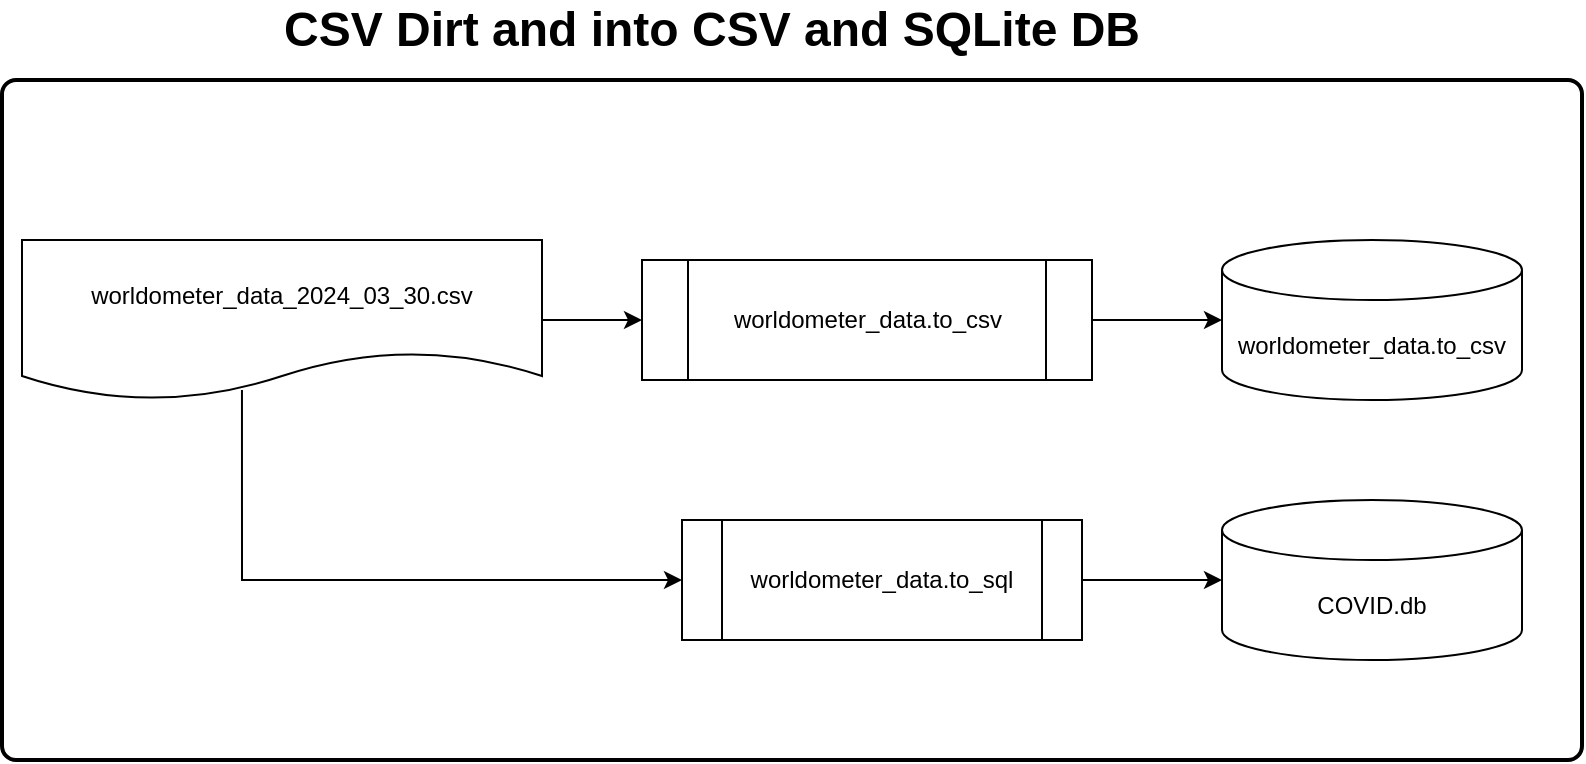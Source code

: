 <mxfile version="24.2.2" type="github" pages="2">
  <diagram name="CSV Dirt and into CSV and SQLite DB" id="AW_H_GtnJ6_vbwVo9-qZ">
    <mxGraphModel dx="2154" dy="998" grid="1" gridSize="10" guides="1" tooltips="1" connect="1" arrows="1" fold="1" page="1" pageScale="1" pageWidth="850" pageHeight="1100" math="0" shadow="0">
      <root>
        <mxCell id="0" />
        <mxCell id="1" parent="0" />
        <UserObject label="" id="Pv2zGZAQqOllGv32fEoh-6">
          <mxCell style="rounded=1;whiteSpace=wrap;html=1;absoluteArcSize=1;arcSize=14;strokeWidth=2;" vertex="1" parent="1">
            <mxGeometry x="20" y="280" width="790" height="340" as="geometry" />
          </mxCell>
        </UserObject>
        <mxCell id="Pv2zGZAQqOllGv32fEoh-4" style="edgeStyle=orthogonalEdgeStyle;rounded=0;orthogonalLoop=1;jettySize=auto;html=1;entryX=0;entryY=0.5;entryDx=0;entryDy=0;" edge="1" parent="1" source="Pv2zGZAQqOllGv32fEoh-1" target="Pv2zGZAQqOllGv32fEoh-2">
          <mxGeometry relative="1" as="geometry" />
        </mxCell>
        <mxCell id="s5KdsTl6v5uL7ldmR7hH-5" style="edgeStyle=orthogonalEdgeStyle;rounded=0;orthogonalLoop=1;jettySize=auto;html=1;entryX=0;entryY=0.5;entryDx=0;entryDy=0;exitX=0.423;exitY=0.938;exitDx=0;exitDy=0;exitPerimeter=0;" edge="1" parent="1" source="Pv2zGZAQqOllGv32fEoh-1" target="s5KdsTl6v5uL7ldmR7hH-4">
          <mxGeometry relative="1" as="geometry">
            <Array as="points">
              <mxPoint x="140" y="530" />
            </Array>
          </mxGeometry>
        </mxCell>
        <UserObject label="worldometer_data_2024_03_30.csv" id="Pv2zGZAQqOllGv32fEoh-1">
          <mxCell style="shape=document;whiteSpace=wrap;html=1;boundedLbl=1;" vertex="1" parent="1">
            <mxGeometry x="30" y="360" width="260" height="80" as="geometry" />
          </mxCell>
        </UserObject>
        <mxCell id="Pv2zGZAQqOllGv32fEoh-5" style="edgeStyle=orthogonalEdgeStyle;rounded=0;orthogonalLoop=1;jettySize=auto;html=1;" edge="1" parent="1" source="Pv2zGZAQqOllGv32fEoh-2" target="Pv2zGZAQqOllGv32fEoh-3">
          <mxGeometry relative="1" as="geometry" />
        </mxCell>
        <UserObject label="worldometer_data.to_csv" link="CSV into SQLite.ipynb" id="Pv2zGZAQqOllGv32fEoh-2">
          <mxCell style="shape=process;whiteSpace=wrap;html=1;backgroundOutline=1;" vertex="1" parent="1">
            <mxGeometry x="340" y="370" width="225" height="60" as="geometry" />
          </mxCell>
        </UserObject>
        <UserObject label="worldometer_data.to_csv" link="CSV into SQLite.ipynb" id="Pv2zGZAQqOllGv32fEoh-3">
          <mxCell style="shape=cylinder3;whiteSpace=wrap;html=1;boundedLbl=1;backgroundOutline=1;size=15;" vertex="1" parent="1">
            <mxGeometry x="630" y="360" width="150" height="80" as="geometry" />
          </mxCell>
        </UserObject>
        <mxCell id="Pv2zGZAQqOllGv32fEoh-7" value="&lt;font style=&quot;font-size: 24px;&quot;&gt;CSV Dirt and into CSV and SQLite DB&lt;/font&gt;" style="text;html=1;align=center;verticalAlign=middle;whiteSpace=wrap;rounded=0;fontStyle=1" vertex="1" parent="1">
          <mxGeometry x="30" y="240" width="690" height="30" as="geometry" />
        </mxCell>
        <UserObject label="COVID.db" link="CSV into SQLite.ipynb" id="s5KdsTl6v5uL7ldmR7hH-1">
          <mxCell style="shape=cylinder3;whiteSpace=wrap;html=1;boundedLbl=1;backgroundOutline=1;size=15;" vertex="1" parent="1">
            <mxGeometry x="630" y="490" width="150" height="80" as="geometry" />
          </mxCell>
        </UserObject>
        <mxCell id="s5KdsTl6v5uL7ldmR7hH-2" style="edgeStyle=orthogonalEdgeStyle;rounded=0;orthogonalLoop=1;jettySize=auto;html=1;entryX=0;entryY=0.5;entryDx=0;entryDy=0;entryPerimeter=0;" edge="1" parent="1" source="s5KdsTl6v5uL7ldmR7hH-4" target="s5KdsTl6v5uL7ldmR7hH-1">
          <mxGeometry relative="1" as="geometry" />
        </mxCell>
        <mxCell id="s5KdsTl6v5uL7ldmR7hH-4" value="worldometer_data.to_sql" style="shape=process;whiteSpace=wrap;html=1;backgroundOutline=1;" vertex="1" parent="1">
          <mxGeometry x="360" y="500" width="200" height="60" as="geometry" />
        </mxCell>
      </root>
    </mxGraphModel>
  </diagram>
  <diagram id="2CehripvMXQVhCbDmMj8" name="COVID_Predicted_Loses_worldometer_data.ipynb">
    <mxGraphModel dx="2534" dy="1174" grid="1" gridSize="10" guides="1" tooltips="1" connect="1" arrows="1" fold="1" page="1" pageScale="1" pageWidth="850" pageHeight="1100" math="0" shadow="0">
      <root>
        <mxCell id="0" />
        <mxCell id="1" parent="0" />
        <UserObject label="" id="Iwcq5BdHXTW2Z3bre0ay-1">
          <mxCell style="rounded=1;whiteSpace=wrap;html=1;absoluteArcSize=1;arcSize=14;strokeWidth=2;" vertex="1" parent="1">
            <mxGeometry x="20" y="280" width="790" height="200" as="geometry" />
          </mxCell>
        </UserObject>
        <mxCell id="Iwcq5BdHXTW2Z3bre0ay-2" style="edgeStyle=orthogonalEdgeStyle;rounded=0;orthogonalLoop=1;jettySize=auto;html=1;entryX=0;entryY=0.5;entryDx=0;entryDy=0;" edge="1" parent="1" source="VzPFnS4MO1dJz1AUrus1-1" target="Iwcq5BdHXTW2Z3bre0ay-5">
          <mxGeometry relative="1" as="geometry" />
        </mxCell>
        <UserObject label="COVID_worldometer_data.ipynb" link="CSV into SQLite.ipynb" id="Iwcq5BdHXTW2Z3bre0ay-5">
          <mxCell style="shape=process;whiteSpace=wrap;html=1;backgroundOutline=1;" vertex="1" parent="1">
            <mxGeometry x="340" y="370" width="260" height="60" as="geometry" />
          </mxCell>
        </UserObject>
        <mxCell id="ujip9tZ_zfOCsZxb8uiM-1" value="&lt;font style=&quot;font-size: 24px;&quot;&gt;COVID_Predicted_Loses_worldometer_data.ipynb&lt;/font&gt;" style="text;html=1;align=center;verticalAlign=middle;whiteSpace=wrap;rounded=0;fontStyle=1" vertex="1" parent="1">
          <mxGeometry x="30" y="240" width="690" height="30" as="geometry" />
        </mxCell>
        <UserObject label="COVID.db" link="CSV into SQLite.ipynb" id="VzPFnS4MO1dJz1AUrus1-1">
          <mxCell style="shape=cylinder3;whiteSpace=wrap;html=1;boundedLbl=1;backgroundOutline=1;size=15;" vertex="1" parent="1">
            <mxGeometry x="100" y="360" width="150" height="80" as="geometry" />
          </mxCell>
        </UserObject>
      </root>
    </mxGraphModel>
  </diagram>
</mxfile>
